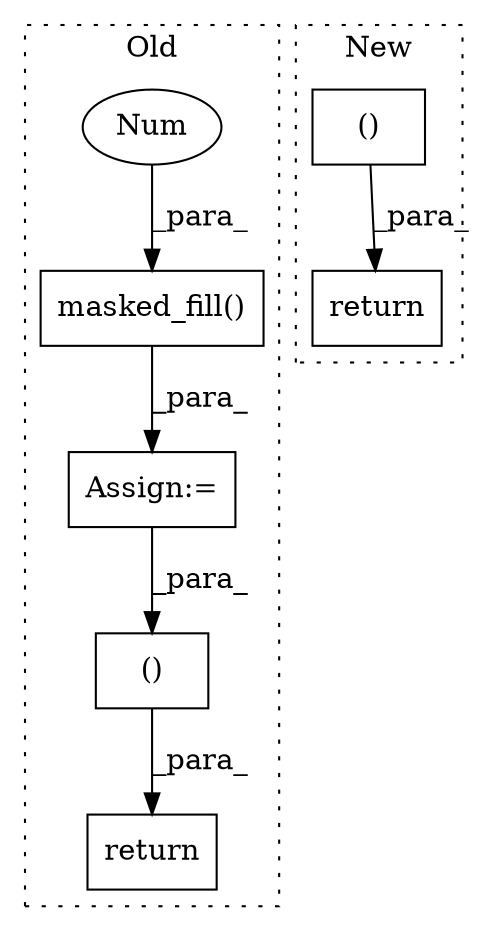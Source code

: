 digraph G {
subgraph cluster0 {
1 [label="masked_fill()" a="75" s="2602,2648" l="24,1" shape="box"];
3 [label="Assign:=" a="68" s="2599" l="3" shape="box"];
4 [label="Num" a="76" s="2647" l="1" shape="ellipse"];
5 [label="()" a="54" s="2896" l="24" shape="box"];
7 [label="return" a="93" s="2879" l="7" shape="box"];
label = "Old";
style="dotted";
}
subgraph cluster1 {
2 [label="()" a="54" s="3118" l="30" shape="box"];
6 [label="return" a="93" s="3101" l="7" shape="box"];
label = "New";
style="dotted";
}
1 -> 3 [label="_para_"];
2 -> 6 [label="_para_"];
3 -> 5 [label="_para_"];
4 -> 1 [label="_para_"];
5 -> 7 [label="_para_"];
}